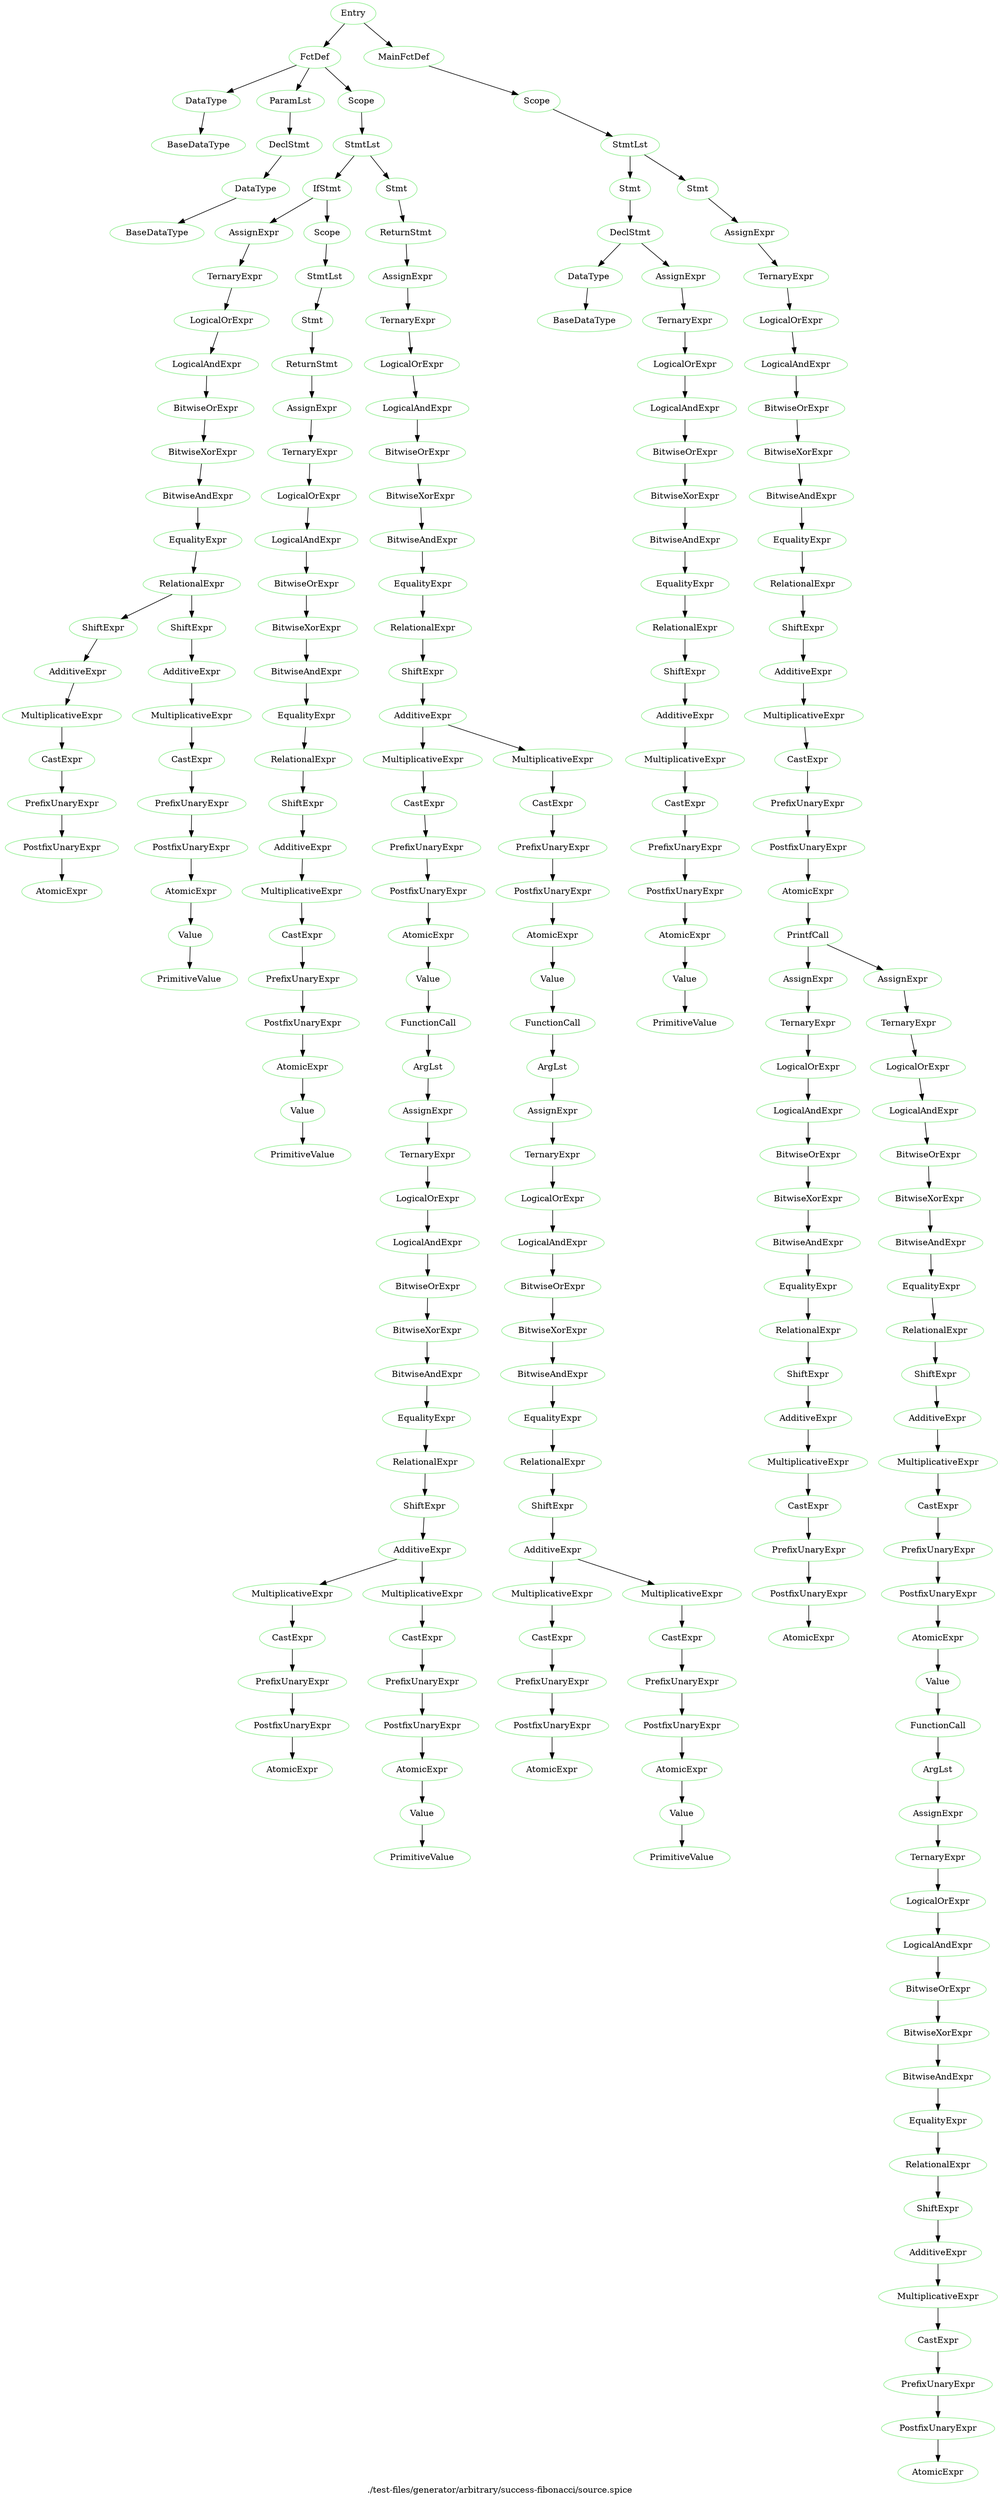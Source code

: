 digraph {
 rankdir="TB";
 label="./test-files/generator/arbitrary/success-fibonacci/source.spice";
 L1C1_Entry [color="lightgreen",label="Entry"];
 L1C1_FctDef [color="lightgreen",label="FctDef"];
 L1C1_Entry -> L1C1_FctDef;
 L1C3_DataType [color="lightgreen",label="DataType"];
 L1C1_FctDef -> L1C3_DataType;
 L1C3_BaseDataType [color="lightgreen",label="BaseDataType"];
 L1C3_DataType -> L1C3_BaseDataType;
 L1C12_ParamLst [color="lightgreen",label="ParamLst"];
 L1C1_FctDef -> L1C12_ParamLst;
 L1C12_DeclStmt [color="lightgreen",label="DeclStmt"];
 L1C12_ParamLst -> L1C12_DeclStmt;
 L1C12_DataType [color="lightgreen",label="DataType"];
 L1C12_DeclStmt -> L1C12_DataType;
 L1C12_BaseDataType [color="lightgreen",label="BaseDataType"];
 L1C12_DataType -> L1C12_BaseDataType;
 L1C19_Scope [color="lightgreen",label="Scope"];
 L1C1_FctDef -> L1C19_Scope;
 L2C5_StmtLst [color="lightgreen",label="StmtLst"];
 L1C19_Scope -> L2C5_StmtLst;
 L2C5_IfStmt [color="lightgreen",label="IfStmt"];
 L2C5_StmtLst -> L2C5_IfStmt;
 L2C8_AssignExpr [color="lightgreen",label="AssignExpr"];
 L2C5_IfStmt -> L2C8_AssignExpr;
 L2C8_TernaryExpr [color="lightgreen",label="TernaryExpr"];
 L2C8_AssignExpr -> L2C8_TernaryExpr;
 L2C8_LogicalOrExpr [color="lightgreen",label="LogicalOrExpr"];
 L2C8_TernaryExpr -> L2C8_LogicalOrExpr;
 L2C8_LogicalAndExpr [color="lightgreen",label="LogicalAndExpr"];
 L2C8_LogicalOrExpr -> L2C8_LogicalAndExpr;
 L2C8_BitwiseOrExpr [color="lightgreen",label="BitwiseOrExpr"];
 L2C8_LogicalAndExpr -> L2C8_BitwiseOrExpr;
 L2C8_BitwiseXorExpr [color="lightgreen",label="BitwiseXorExpr"];
 L2C8_BitwiseOrExpr -> L2C8_BitwiseXorExpr;
 L2C8_BitwiseAndExpr [color="lightgreen",label="BitwiseAndExpr"];
 L2C8_BitwiseXorExpr -> L2C8_BitwiseAndExpr;
 L2C8_EqualityExpr [color="lightgreen",label="EqualityExpr"];
 L2C8_BitwiseAndExpr -> L2C8_EqualityExpr;
 L2C8_RelationalExpr [color="lightgreen",label="RelationalExpr"];
 L2C8_EqualityExpr -> L2C8_RelationalExpr;
 L2C8_ShiftExpr [color="lightgreen",label="ShiftExpr"];
 L2C8_RelationalExpr -> L2C8_ShiftExpr;
 L2C8_AdditiveExpr [color="lightgreen",label="AdditiveExpr"];
 L2C8_ShiftExpr -> L2C8_AdditiveExpr;
 L2C8_MultiplicativeExpr [color="lightgreen",label="MultiplicativeExpr"];
 L2C8_AdditiveExpr -> L2C8_MultiplicativeExpr;
 L2C8_CastExpr [color="lightgreen",label="CastExpr"];
 L2C8_MultiplicativeExpr -> L2C8_CastExpr;
 L2C8_PrefixUnaryExpr [color="lightgreen",label="PrefixUnaryExpr"];
 L2C8_CastExpr -> L2C8_PrefixUnaryExpr;
 L2C8_PostfixUnaryExpr [color="lightgreen",label="PostfixUnaryExpr"];
 L2C8_PrefixUnaryExpr -> L2C8_PostfixUnaryExpr;
 L2C8_AtomicExpr [color="lightgreen",label="AtomicExpr"];
 L2C8_PostfixUnaryExpr -> L2C8_AtomicExpr;
 L2C13_ShiftExpr [color="lightgreen",label="ShiftExpr"];
 L2C8_RelationalExpr -> L2C13_ShiftExpr;
 L2C13_AdditiveExpr [color="lightgreen",label="AdditiveExpr"];
 L2C13_ShiftExpr -> L2C13_AdditiveExpr;
 L2C13_MultiplicativeExpr [color="lightgreen",label="MultiplicativeExpr"];
 L2C13_AdditiveExpr -> L2C13_MultiplicativeExpr;
 L2C13_CastExpr [color="lightgreen",label="CastExpr"];
 L2C13_MultiplicativeExpr -> L2C13_CastExpr;
 L2C13_PrefixUnaryExpr [color="lightgreen",label="PrefixUnaryExpr"];
 L2C13_CastExpr -> L2C13_PrefixUnaryExpr;
 L2C13_PostfixUnaryExpr [color="lightgreen",label="PostfixUnaryExpr"];
 L2C13_PrefixUnaryExpr -> L2C13_PostfixUnaryExpr;
 L2C13_AtomicExpr [color="lightgreen",label="AtomicExpr"];
 L2C13_PostfixUnaryExpr -> L2C13_AtomicExpr;
 L2C13_Value [color="lightgreen",label="Value"];
 L2C13_AtomicExpr -> L2C13_Value;
 L2C13_PrimitiveValue [color="lightgreen",label="PrimitiveValue"];
 L2C13_Value -> L2C13_PrimitiveValue;
 L2C15_Scope [color="lightgreen",label="Scope"];
 L2C5_IfStmt -> L2C15_Scope;
 L2C17_StmtLst [color="lightgreen",label="StmtLst"];
 L2C15_Scope -> L2C17_StmtLst;
 L2C17_Stmt [color="lightgreen",label="Stmt"];
 L2C17_StmtLst -> L2C17_Stmt;
 L2C17_ReturnStmt [color="lightgreen",label="ReturnStmt"];
 L2C17_Stmt -> L2C17_ReturnStmt;
 L2C24_AssignExpr [color="lightgreen",label="AssignExpr"];
 L2C17_ReturnStmt -> L2C24_AssignExpr;
 L2C24_TernaryExpr [color="lightgreen",label="TernaryExpr"];
 L2C24_AssignExpr -> L2C24_TernaryExpr;
 L2C24_LogicalOrExpr [color="lightgreen",label="LogicalOrExpr"];
 L2C24_TernaryExpr -> L2C24_LogicalOrExpr;
 L2C24_LogicalAndExpr [color="lightgreen",label="LogicalAndExpr"];
 L2C24_LogicalOrExpr -> L2C24_LogicalAndExpr;
 L2C24_BitwiseOrExpr [color="lightgreen",label="BitwiseOrExpr"];
 L2C24_LogicalAndExpr -> L2C24_BitwiseOrExpr;
 L2C24_BitwiseXorExpr [color="lightgreen",label="BitwiseXorExpr"];
 L2C24_BitwiseOrExpr -> L2C24_BitwiseXorExpr;
 L2C24_BitwiseAndExpr [color="lightgreen",label="BitwiseAndExpr"];
 L2C24_BitwiseXorExpr -> L2C24_BitwiseAndExpr;
 L2C24_EqualityExpr [color="lightgreen",label="EqualityExpr"];
 L2C24_BitwiseAndExpr -> L2C24_EqualityExpr;
 L2C24_RelationalExpr [color="lightgreen",label="RelationalExpr"];
 L2C24_EqualityExpr -> L2C24_RelationalExpr;
 L2C24_ShiftExpr [color="lightgreen",label="ShiftExpr"];
 L2C24_RelationalExpr -> L2C24_ShiftExpr;
 L2C24_AdditiveExpr [color="lightgreen",label="AdditiveExpr"];
 L2C24_ShiftExpr -> L2C24_AdditiveExpr;
 L2C24_MultiplicativeExpr [color="lightgreen",label="MultiplicativeExpr"];
 L2C24_AdditiveExpr -> L2C24_MultiplicativeExpr;
 L2C24_CastExpr [color="lightgreen",label="CastExpr"];
 L2C24_MultiplicativeExpr -> L2C24_CastExpr;
 L2C24_PrefixUnaryExpr [color="lightgreen",label="PrefixUnaryExpr"];
 L2C24_CastExpr -> L2C24_PrefixUnaryExpr;
 L2C24_PostfixUnaryExpr [color="lightgreen",label="PostfixUnaryExpr"];
 L2C24_PrefixUnaryExpr -> L2C24_PostfixUnaryExpr;
 L2C24_AtomicExpr [color="lightgreen",label="AtomicExpr"];
 L2C24_PostfixUnaryExpr -> L2C24_AtomicExpr;
 L2C24_Value [color="lightgreen",label="Value"];
 L2C24_AtomicExpr -> L2C24_Value;
 L2C24_PrimitiveValue [color="lightgreen",label="PrimitiveValue"];
 L2C24_Value -> L2C24_PrimitiveValue;
 L3C5_Stmt [color="lightgreen",label="Stmt"];
 L2C5_StmtLst -> L3C5_Stmt;
 L3C5_ReturnStmt [color="lightgreen",label="ReturnStmt"];
 L3C5_Stmt -> L3C5_ReturnStmt;
 L3C12_AssignExpr [color="lightgreen",label="AssignExpr"];
 L3C5_ReturnStmt -> L3C12_AssignExpr;
 L3C12_TernaryExpr [color="lightgreen",label="TernaryExpr"];
 L3C12_AssignExpr -> L3C12_TernaryExpr;
 L3C12_LogicalOrExpr [color="lightgreen",label="LogicalOrExpr"];
 L3C12_TernaryExpr -> L3C12_LogicalOrExpr;
 L3C12_LogicalAndExpr [color="lightgreen",label="LogicalAndExpr"];
 L3C12_LogicalOrExpr -> L3C12_LogicalAndExpr;
 L3C12_BitwiseOrExpr [color="lightgreen",label="BitwiseOrExpr"];
 L3C12_LogicalAndExpr -> L3C12_BitwiseOrExpr;
 L3C12_BitwiseXorExpr [color="lightgreen",label="BitwiseXorExpr"];
 L3C12_BitwiseOrExpr -> L3C12_BitwiseXorExpr;
 L3C12_BitwiseAndExpr [color="lightgreen",label="BitwiseAndExpr"];
 L3C12_BitwiseXorExpr -> L3C12_BitwiseAndExpr;
 L3C12_EqualityExpr [color="lightgreen",label="EqualityExpr"];
 L3C12_BitwiseAndExpr -> L3C12_EqualityExpr;
 L3C12_RelationalExpr [color="lightgreen",label="RelationalExpr"];
 L3C12_EqualityExpr -> L3C12_RelationalExpr;
 L3C12_ShiftExpr [color="lightgreen",label="ShiftExpr"];
 L3C12_RelationalExpr -> L3C12_ShiftExpr;
 L3C12_AdditiveExpr [color="lightgreen",label="AdditiveExpr"];
 L3C12_ShiftExpr -> L3C12_AdditiveExpr;
 L3C12_MultiplicativeExpr [color="lightgreen",label="MultiplicativeExpr"];
 L3C12_AdditiveExpr -> L3C12_MultiplicativeExpr;
 L3C12_CastExpr [color="lightgreen",label="CastExpr"];
 L3C12_MultiplicativeExpr -> L3C12_CastExpr;
 L3C12_PrefixUnaryExpr [color="lightgreen",label="PrefixUnaryExpr"];
 L3C12_CastExpr -> L3C12_PrefixUnaryExpr;
 L3C12_PostfixUnaryExpr [color="lightgreen",label="PostfixUnaryExpr"];
 L3C12_PrefixUnaryExpr -> L3C12_PostfixUnaryExpr;
 L3C12_AtomicExpr [color="lightgreen",label="AtomicExpr"];
 L3C12_PostfixUnaryExpr -> L3C12_AtomicExpr;
 L3C12_Value [color="lightgreen",label="Value"];
 L3C12_AtomicExpr -> L3C12_Value;
 L3C12_FunctionCall [color="lightgreen",label="FunctionCall"];
 L3C12_Value -> L3C12_FunctionCall;
 L3C16_ArgLst [color="lightgreen",label="ArgLst"];
 L3C12_FunctionCall -> L3C16_ArgLst;
 L3C16_AssignExpr [color="lightgreen",label="AssignExpr"];
 L3C16_ArgLst -> L3C16_AssignExpr;
 L3C16_TernaryExpr [color="lightgreen",label="TernaryExpr"];
 L3C16_AssignExpr -> L3C16_TernaryExpr;
 L3C16_LogicalOrExpr [color="lightgreen",label="LogicalOrExpr"];
 L3C16_TernaryExpr -> L3C16_LogicalOrExpr;
 L3C16_LogicalAndExpr [color="lightgreen",label="LogicalAndExpr"];
 L3C16_LogicalOrExpr -> L3C16_LogicalAndExpr;
 L3C16_BitwiseOrExpr [color="lightgreen",label="BitwiseOrExpr"];
 L3C16_LogicalAndExpr -> L3C16_BitwiseOrExpr;
 L3C16_BitwiseXorExpr [color="lightgreen",label="BitwiseXorExpr"];
 L3C16_BitwiseOrExpr -> L3C16_BitwiseXorExpr;
 L3C16_BitwiseAndExpr [color="lightgreen",label="BitwiseAndExpr"];
 L3C16_BitwiseXorExpr -> L3C16_BitwiseAndExpr;
 L3C16_EqualityExpr [color="lightgreen",label="EqualityExpr"];
 L3C16_BitwiseAndExpr -> L3C16_EqualityExpr;
 L3C16_RelationalExpr [color="lightgreen",label="RelationalExpr"];
 L3C16_EqualityExpr -> L3C16_RelationalExpr;
 L3C16_ShiftExpr [color="lightgreen",label="ShiftExpr"];
 L3C16_RelationalExpr -> L3C16_ShiftExpr;
 L3C16_AdditiveExpr [color="lightgreen",label="AdditiveExpr"];
 L3C16_ShiftExpr -> L3C16_AdditiveExpr;
 L3C16_MultiplicativeExpr [color="lightgreen",label="MultiplicativeExpr"];
 L3C16_AdditiveExpr -> L3C16_MultiplicativeExpr;
 L3C16_CastExpr [color="lightgreen",label="CastExpr"];
 L3C16_MultiplicativeExpr -> L3C16_CastExpr;
 L3C16_PrefixUnaryExpr [color="lightgreen",label="PrefixUnaryExpr"];
 L3C16_CastExpr -> L3C16_PrefixUnaryExpr;
 L3C16_PostfixUnaryExpr [color="lightgreen",label="PostfixUnaryExpr"];
 L3C16_PrefixUnaryExpr -> L3C16_PostfixUnaryExpr;
 L3C16_AtomicExpr [color="lightgreen",label="AtomicExpr"];
 L3C16_PostfixUnaryExpr -> L3C16_AtomicExpr;
 L3C20_MultiplicativeExpr [color="lightgreen",label="MultiplicativeExpr"];
 L3C16_AdditiveExpr -> L3C20_MultiplicativeExpr;
 L3C20_CastExpr [color="lightgreen",label="CastExpr"];
 L3C20_MultiplicativeExpr -> L3C20_CastExpr;
 L3C20_PrefixUnaryExpr [color="lightgreen",label="PrefixUnaryExpr"];
 L3C20_CastExpr -> L3C20_PrefixUnaryExpr;
 L3C20_PostfixUnaryExpr [color="lightgreen",label="PostfixUnaryExpr"];
 L3C20_PrefixUnaryExpr -> L3C20_PostfixUnaryExpr;
 L3C20_AtomicExpr [color="lightgreen",label="AtomicExpr"];
 L3C20_PostfixUnaryExpr -> L3C20_AtomicExpr;
 L3C20_Value [color="lightgreen",label="Value"];
 L3C20_AtomicExpr -> L3C20_Value;
 L3C20_PrimitiveValue [color="lightgreen",label="PrimitiveValue"];
 L3C20_Value -> L3C20_PrimitiveValue;
 L3C25_MultiplicativeExpr [color="lightgreen",label="MultiplicativeExpr"];
 L3C12_AdditiveExpr -> L3C25_MultiplicativeExpr;
 L3C25_CastExpr [color="lightgreen",label="CastExpr"];
 L3C25_MultiplicativeExpr -> L3C25_CastExpr;
 L3C25_PrefixUnaryExpr [color="lightgreen",label="PrefixUnaryExpr"];
 L3C25_CastExpr -> L3C25_PrefixUnaryExpr;
 L3C25_PostfixUnaryExpr [color="lightgreen",label="PostfixUnaryExpr"];
 L3C25_PrefixUnaryExpr -> L3C25_PostfixUnaryExpr;
 L3C25_AtomicExpr [color="lightgreen",label="AtomicExpr"];
 L3C25_PostfixUnaryExpr -> L3C25_AtomicExpr;
 L3C25_Value [color="lightgreen",label="Value"];
 L3C25_AtomicExpr -> L3C25_Value;
 L3C25_FunctionCall [color="lightgreen",label="FunctionCall"];
 L3C25_Value -> L3C25_FunctionCall;
 L3C29_ArgLst [color="lightgreen",label="ArgLst"];
 L3C25_FunctionCall -> L3C29_ArgLst;
 L3C29_AssignExpr [color="lightgreen",label="AssignExpr"];
 L3C29_ArgLst -> L3C29_AssignExpr;
 L3C29_TernaryExpr [color="lightgreen",label="TernaryExpr"];
 L3C29_AssignExpr -> L3C29_TernaryExpr;
 L3C29_LogicalOrExpr [color="lightgreen",label="LogicalOrExpr"];
 L3C29_TernaryExpr -> L3C29_LogicalOrExpr;
 L3C29_LogicalAndExpr [color="lightgreen",label="LogicalAndExpr"];
 L3C29_LogicalOrExpr -> L3C29_LogicalAndExpr;
 L3C29_BitwiseOrExpr [color="lightgreen",label="BitwiseOrExpr"];
 L3C29_LogicalAndExpr -> L3C29_BitwiseOrExpr;
 L3C29_BitwiseXorExpr [color="lightgreen",label="BitwiseXorExpr"];
 L3C29_BitwiseOrExpr -> L3C29_BitwiseXorExpr;
 L3C29_BitwiseAndExpr [color="lightgreen",label="BitwiseAndExpr"];
 L3C29_BitwiseXorExpr -> L3C29_BitwiseAndExpr;
 L3C29_EqualityExpr [color="lightgreen",label="EqualityExpr"];
 L3C29_BitwiseAndExpr -> L3C29_EqualityExpr;
 L3C29_RelationalExpr [color="lightgreen",label="RelationalExpr"];
 L3C29_EqualityExpr -> L3C29_RelationalExpr;
 L3C29_ShiftExpr [color="lightgreen",label="ShiftExpr"];
 L3C29_RelationalExpr -> L3C29_ShiftExpr;
 L3C29_AdditiveExpr [color="lightgreen",label="AdditiveExpr"];
 L3C29_ShiftExpr -> L3C29_AdditiveExpr;
 L3C29_MultiplicativeExpr [color="lightgreen",label="MultiplicativeExpr"];
 L3C29_AdditiveExpr -> L3C29_MultiplicativeExpr;
 L3C29_CastExpr [color="lightgreen",label="CastExpr"];
 L3C29_MultiplicativeExpr -> L3C29_CastExpr;
 L3C29_PrefixUnaryExpr [color="lightgreen",label="PrefixUnaryExpr"];
 L3C29_CastExpr -> L3C29_PrefixUnaryExpr;
 L3C29_PostfixUnaryExpr [color="lightgreen",label="PostfixUnaryExpr"];
 L3C29_PrefixUnaryExpr -> L3C29_PostfixUnaryExpr;
 L3C29_AtomicExpr [color="lightgreen",label="AtomicExpr"];
 L3C29_PostfixUnaryExpr -> L3C29_AtomicExpr;
 L3C33_MultiplicativeExpr [color="lightgreen",label="MultiplicativeExpr"];
 L3C29_AdditiveExpr -> L3C33_MultiplicativeExpr;
 L3C33_CastExpr [color="lightgreen",label="CastExpr"];
 L3C33_MultiplicativeExpr -> L3C33_CastExpr;
 L3C33_PrefixUnaryExpr [color="lightgreen",label="PrefixUnaryExpr"];
 L3C33_CastExpr -> L3C33_PrefixUnaryExpr;
 L3C33_PostfixUnaryExpr [color="lightgreen",label="PostfixUnaryExpr"];
 L3C33_PrefixUnaryExpr -> L3C33_PostfixUnaryExpr;
 L3C33_AtomicExpr [color="lightgreen",label="AtomicExpr"];
 L3C33_PostfixUnaryExpr -> L3C33_AtomicExpr;
 L3C33_Value [color="lightgreen",label="Value"];
 L3C33_AtomicExpr -> L3C33_Value;
 L3C33_PrimitiveValue [color="lightgreen",label="PrimitiveValue"];
 L3C33_Value -> L3C33_PrimitiveValue;
 L6C1_MainFctDef [color="lightgreen",label="MainFctDef"];
 L1C1_Entry -> L6C1_MainFctDef;
 L6C15_Scope [color="lightgreen",label="Scope"];
 L6C1_MainFctDef -> L6C15_Scope;
 L7C5_StmtLst [color="lightgreen",label="StmtLst"];
 L6C15_Scope -> L7C5_StmtLst;
 L7C5_Stmt [color="lightgreen",label="Stmt"];
 L7C5_StmtLst -> L7C5_Stmt;
 L7C5_DeclStmt [color="lightgreen",label="DeclStmt"];
 L7C5_Stmt -> L7C5_DeclStmt;
 L7C5_DataType [color="lightgreen",label="DataType"];
 L7C5_DeclStmt -> L7C5_DataType;
 L7C5_BaseDataType [color="lightgreen",label="BaseDataType"];
 L7C5_DataType -> L7C5_BaseDataType;
 L7C16_AssignExpr [color="lightgreen",label="AssignExpr"];
 L7C5_DeclStmt -> L7C16_AssignExpr;
 L7C16_TernaryExpr [color="lightgreen",label="TernaryExpr"];
 L7C16_AssignExpr -> L7C16_TernaryExpr;
 L7C16_LogicalOrExpr [color="lightgreen",label="LogicalOrExpr"];
 L7C16_TernaryExpr -> L7C16_LogicalOrExpr;
 L7C16_LogicalAndExpr [color="lightgreen",label="LogicalAndExpr"];
 L7C16_LogicalOrExpr -> L7C16_LogicalAndExpr;
 L7C16_BitwiseOrExpr [color="lightgreen",label="BitwiseOrExpr"];
 L7C16_LogicalAndExpr -> L7C16_BitwiseOrExpr;
 L7C16_BitwiseXorExpr [color="lightgreen",label="BitwiseXorExpr"];
 L7C16_BitwiseOrExpr -> L7C16_BitwiseXorExpr;
 L7C16_BitwiseAndExpr [color="lightgreen",label="BitwiseAndExpr"];
 L7C16_BitwiseXorExpr -> L7C16_BitwiseAndExpr;
 L7C16_EqualityExpr [color="lightgreen",label="EqualityExpr"];
 L7C16_BitwiseAndExpr -> L7C16_EqualityExpr;
 L7C16_RelationalExpr [color="lightgreen",label="RelationalExpr"];
 L7C16_EqualityExpr -> L7C16_RelationalExpr;
 L7C16_ShiftExpr [color="lightgreen",label="ShiftExpr"];
 L7C16_RelationalExpr -> L7C16_ShiftExpr;
 L7C16_AdditiveExpr [color="lightgreen",label="AdditiveExpr"];
 L7C16_ShiftExpr -> L7C16_AdditiveExpr;
 L7C16_MultiplicativeExpr [color="lightgreen",label="MultiplicativeExpr"];
 L7C16_AdditiveExpr -> L7C16_MultiplicativeExpr;
 L7C16_CastExpr [color="lightgreen",label="CastExpr"];
 L7C16_MultiplicativeExpr -> L7C16_CastExpr;
 L7C16_PrefixUnaryExpr [color="lightgreen",label="PrefixUnaryExpr"];
 L7C16_CastExpr -> L7C16_PrefixUnaryExpr;
 L7C16_PostfixUnaryExpr [color="lightgreen",label="PostfixUnaryExpr"];
 L7C16_PrefixUnaryExpr -> L7C16_PostfixUnaryExpr;
 L7C16_AtomicExpr [color="lightgreen",label="AtomicExpr"];
 L7C16_PostfixUnaryExpr -> L7C16_AtomicExpr;
 L7C16_Value [color="lightgreen",label="Value"];
 L7C16_AtomicExpr -> L7C16_Value;
 L7C16_PrimitiveValue [color="lightgreen",label="PrimitiveValue"];
 L7C16_Value -> L7C16_PrimitiveValue;
 L8C5_Stmt [color="lightgreen",label="Stmt"];
 L7C5_StmtLst -> L8C5_Stmt;
 L8C5_AssignExpr [color="lightgreen",label="AssignExpr"];
 L8C5_Stmt -> L8C5_AssignExpr;
 L8C5_TernaryExpr [color="lightgreen",label="TernaryExpr"];
 L8C5_AssignExpr -> L8C5_TernaryExpr;
 L8C5_LogicalOrExpr [color="lightgreen",label="LogicalOrExpr"];
 L8C5_TernaryExpr -> L8C5_LogicalOrExpr;
 L8C5_LogicalAndExpr [color="lightgreen",label="LogicalAndExpr"];
 L8C5_LogicalOrExpr -> L8C5_LogicalAndExpr;
 L8C5_BitwiseOrExpr [color="lightgreen",label="BitwiseOrExpr"];
 L8C5_LogicalAndExpr -> L8C5_BitwiseOrExpr;
 L8C5_BitwiseXorExpr [color="lightgreen",label="BitwiseXorExpr"];
 L8C5_BitwiseOrExpr -> L8C5_BitwiseXorExpr;
 L8C5_BitwiseAndExpr [color="lightgreen",label="BitwiseAndExpr"];
 L8C5_BitwiseXorExpr -> L8C5_BitwiseAndExpr;
 L8C5_EqualityExpr [color="lightgreen",label="EqualityExpr"];
 L8C5_BitwiseAndExpr -> L8C5_EqualityExpr;
 L8C5_RelationalExpr [color="lightgreen",label="RelationalExpr"];
 L8C5_EqualityExpr -> L8C5_RelationalExpr;
 L8C5_ShiftExpr [color="lightgreen",label="ShiftExpr"];
 L8C5_RelationalExpr -> L8C5_ShiftExpr;
 L8C5_AdditiveExpr [color="lightgreen",label="AdditiveExpr"];
 L8C5_ShiftExpr -> L8C5_AdditiveExpr;
 L8C5_MultiplicativeExpr [color="lightgreen",label="MultiplicativeExpr"];
 L8C5_AdditiveExpr -> L8C5_MultiplicativeExpr;
 L8C5_CastExpr [color="lightgreen",label="CastExpr"];
 L8C5_MultiplicativeExpr -> L8C5_CastExpr;
 L8C5_PrefixUnaryExpr [color="lightgreen",label="PrefixUnaryExpr"];
 L8C5_CastExpr -> L8C5_PrefixUnaryExpr;
 L8C5_PostfixUnaryExpr [color="lightgreen",label="PostfixUnaryExpr"];
 L8C5_PrefixUnaryExpr -> L8C5_PostfixUnaryExpr;
 L8C5_AtomicExpr [color="lightgreen",label="AtomicExpr"];
 L8C5_PostfixUnaryExpr -> L8C5_AtomicExpr;
 L8C5_PrintfCall [color="lightgreen",label="PrintfCall"];
 L8C5_AtomicExpr -> L8C5_PrintfCall;
 L8C35_AssignExpr [color="lightgreen",label="AssignExpr"];
 L8C5_PrintfCall -> L8C35_AssignExpr;
 L8C35_TernaryExpr [color="lightgreen",label="TernaryExpr"];
 L8C35_AssignExpr -> L8C35_TernaryExpr;
 L8C35_LogicalOrExpr [color="lightgreen",label="LogicalOrExpr"];
 L8C35_TernaryExpr -> L8C35_LogicalOrExpr;
 L8C35_LogicalAndExpr [color="lightgreen",label="LogicalAndExpr"];
 L8C35_LogicalOrExpr -> L8C35_LogicalAndExpr;
 L8C35_BitwiseOrExpr [color="lightgreen",label="BitwiseOrExpr"];
 L8C35_LogicalAndExpr -> L8C35_BitwiseOrExpr;
 L8C35_BitwiseXorExpr [color="lightgreen",label="BitwiseXorExpr"];
 L8C35_BitwiseOrExpr -> L8C35_BitwiseXorExpr;
 L8C35_BitwiseAndExpr [color="lightgreen",label="BitwiseAndExpr"];
 L8C35_BitwiseXorExpr -> L8C35_BitwiseAndExpr;
 L8C35_EqualityExpr [color="lightgreen",label="EqualityExpr"];
 L8C35_BitwiseAndExpr -> L8C35_EqualityExpr;
 L8C35_RelationalExpr [color="lightgreen",label="RelationalExpr"];
 L8C35_EqualityExpr -> L8C35_RelationalExpr;
 L8C35_ShiftExpr [color="lightgreen",label="ShiftExpr"];
 L8C35_RelationalExpr -> L8C35_ShiftExpr;
 L8C35_AdditiveExpr [color="lightgreen",label="AdditiveExpr"];
 L8C35_ShiftExpr -> L8C35_AdditiveExpr;
 L8C35_MultiplicativeExpr [color="lightgreen",label="MultiplicativeExpr"];
 L8C35_AdditiveExpr -> L8C35_MultiplicativeExpr;
 L8C35_CastExpr [color="lightgreen",label="CastExpr"];
 L8C35_MultiplicativeExpr -> L8C35_CastExpr;
 L8C35_PrefixUnaryExpr [color="lightgreen",label="PrefixUnaryExpr"];
 L8C35_CastExpr -> L8C35_PrefixUnaryExpr;
 L8C35_PostfixUnaryExpr [color="lightgreen",label="PostfixUnaryExpr"];
 L8C35_PrefixUnaryExpr -> L8C35_PostfixUnaryExpr;
 L8C35_AtomicExpr [color="lightgreen",label="AtomicExpr"];
 L8C35_PostfixUnaryExpr -> L8C35_AtomicExpr;
 L8C41_AssignExpr [color="lightgreen",label="AssignExpr"];
 L8C5_PrintfCall -> L8C41_AssignExpr;
 L8C41_TernaryExpr [color="lightgreen",label="TernaryExpr"];
 L8C41_AssignExpr -> L8C41_TernaryExpr;
 L8C41_LogicalOrExpr [color="lightgreen",label="LogicalOrExpr"];
 L8C41_TernaryExpr -> L8C41_LogicalOrExpr;
 L8C41_LogicalAndExpr [color="lightgreen",label="LogicalAndExpr"];
 L8C41_LogicalOrExpr -> L8C41_LogicalAndExpr;
 L8C41_BitwiseOrExpr [color="lightgreen",label="BitwiseOrExpr"];
 L8C41_LogicalAndExpr -> L8C41_BitwiseOrExpr;
 L8C41_BitwiseXorExpr [color="lightgreen",label="BitwiseXorExpr"];
 L8C41_BitwiseOrExpr -> L8C41_BitwiseXorExpr;
 L8C41_BitwiseAndExpr [color="lightgreen",label="BitwiseAndExpr"];
 L8C41_BitwiseXorExpr -> L8C41_BitwiseAndExpr;
 L8C41_EqualityExpr [color="lightgreen",label="EqualityExpr"];
 L8C41_BitwiseAndExpr -> L8C41_EqualityExpr;
 L8C41_RelationalExpr [color="lightgreen",label="RelationalExpr"];
 L8C41_EqualityExpr -> L8C41_RelationalExpr;
 L8C41_ShiftExpr [color="lightgreen",label="ShiftExpr"];
 L8C41_RelationalExpr -> L8C41_ShiftExpr;
 L8C41_AdditiveExpr [color="lightgreen",label="AdditiveExpr"];
 L8C41_ShiftExpr -> L8C41_AdditiveExpr;
 L8C41_MultiplicativeExpr [color="lightgreen",label="MultiplicativeExpr"];
 L8C41_AdditiveExpr -> L8C41_MultiplicativeExpr;
 L8C41_CastExpr [color="lightgreen",label="CastExpr"];
 L8C41_MultiplicativeExpr -> L8C41_CastExpr;
 L8C41_PrefixUnaryExpr [color="lightgreen",label="PrefixUnaryExpr"];
 L8C41_CastExpr -> L8C41_PrefixUnaryExpr;
 L8C41_PostfixUnaryExpr [color="lightgreen",label="PostfixUnaryExpr"];
 L8C41_PrefixUnaryExpr -> L8C41_PostfixUnaryExpr;
 L8C41_AtomicExpr [color="lightgreen",label="AtomicExpr"];
 L8C41_PostfixUnaryExpr -> L8C41_AtomicExpr;
 L8C41_Value [color="lightgreen",label="Value"];
 L8C41_AtomicExpr -> L8C41_Value;
 L8C41_FunctionCall [color="lightgreen",label="FunctionCall"];
 L8C41_Value -> L8C41_FunctionCall;
 L8C45_ArgLst [color="lightgreen",label="ArgLst"];
 L8C41_FunctionCall -> L8C45_ArgLst;
 L8C45_AssignExpr [color="lightgreen",label="AssignExpr"];
 L8C45_ArgLst -> L8C45_AssignExpr;
 L8C45_TernaryExpr [color="lightgreen",label="TernaryExpr"];
 L8C45_AssignExpr -> L8C45_TernaryExpr;
 L8C45_LogicalOrExpr [color="lightgreen",label="LogicalOrExpr"];
 L8C45_TernaryExpr -> L8C45_LogicalOrExpr;
 L8C45_LogicalAndExpr [color="lightgreen",label="LogicalAndExpr"];
 L8C45_LogicalOrExpr -> L8C45_LogicalAndExpr;
 L8C45_BitwiseOrExpr [color="lightgreen",label="BitwiseOrExpr"];
 L8C45_LogicalAndExpr -> L8C45_BitwiseOrExpr;
 L8C45_BitwiseXorExpr [color="lightgreen",label="BitwiseXorExpr"];
 L8C45_BitwiseOrExpr -> L8C45_BitwiseXorExpr;
 L8C45_BitwiseAndExpr [color="lightgreen",label="BitwiseAndExpr"];
 L8C45_BitwiseXorExpr -> L8C45_BitwiseAndExpr;
 L8C45_EqualityExpr [color="lightgreen",label="EqualityExpr"];
 L8C45_BitwiseAndExpr -> L8C45_EqualityExpr;
 L8C45_RelationalExpr [color="lightgreen",label="RelationalExpr"];
 L8C45_EqualityExpr -> L8C45_RelationalExpr;
 L8C45_ShiftExpr [color="lightgreen",label="ShiftExpr"];
 L8C45_RelationalExpr -> L8C45_ShiftExpr;
 L8C45_AdditiveExpr [color="lightgreen",label="AdditiveExpr"];
 L8C45_ShiftExpr -> L8C45_AdditiveExpr;
 L8C45_MultiplicativeExpr [color="lightgreen",label="MultiplicativeExpr"];
 L8C45_AdditiveExpr -> L8C45_MultiplicativeExpr;
 L8C45_CastExpr [color="lightgreen",label="CastExpr"];
 L8C45_MultiplicativeExpr -> L8C45_CastExpr;
 L8C45_PrefixUnaryExpr [color="lightgreen",label="PrefixUnaryExpr"];
 L8C45_CastExpr -> L8C45_PrefixUnaryExpr;
 L8C45_PostfixUnaryExpr [color="lightgreen",label="PostfixUnaryExpr"];
 L8C45_PrefixUnaryExpr -> L8C45_PostfixUnaryExpr;
 L8C45_AtomicExpr [color="lightgreen",label="AtomicExpr"];
 L8C45_PostfixUnaryExpr -> L8C45_AtomicExpr;
}